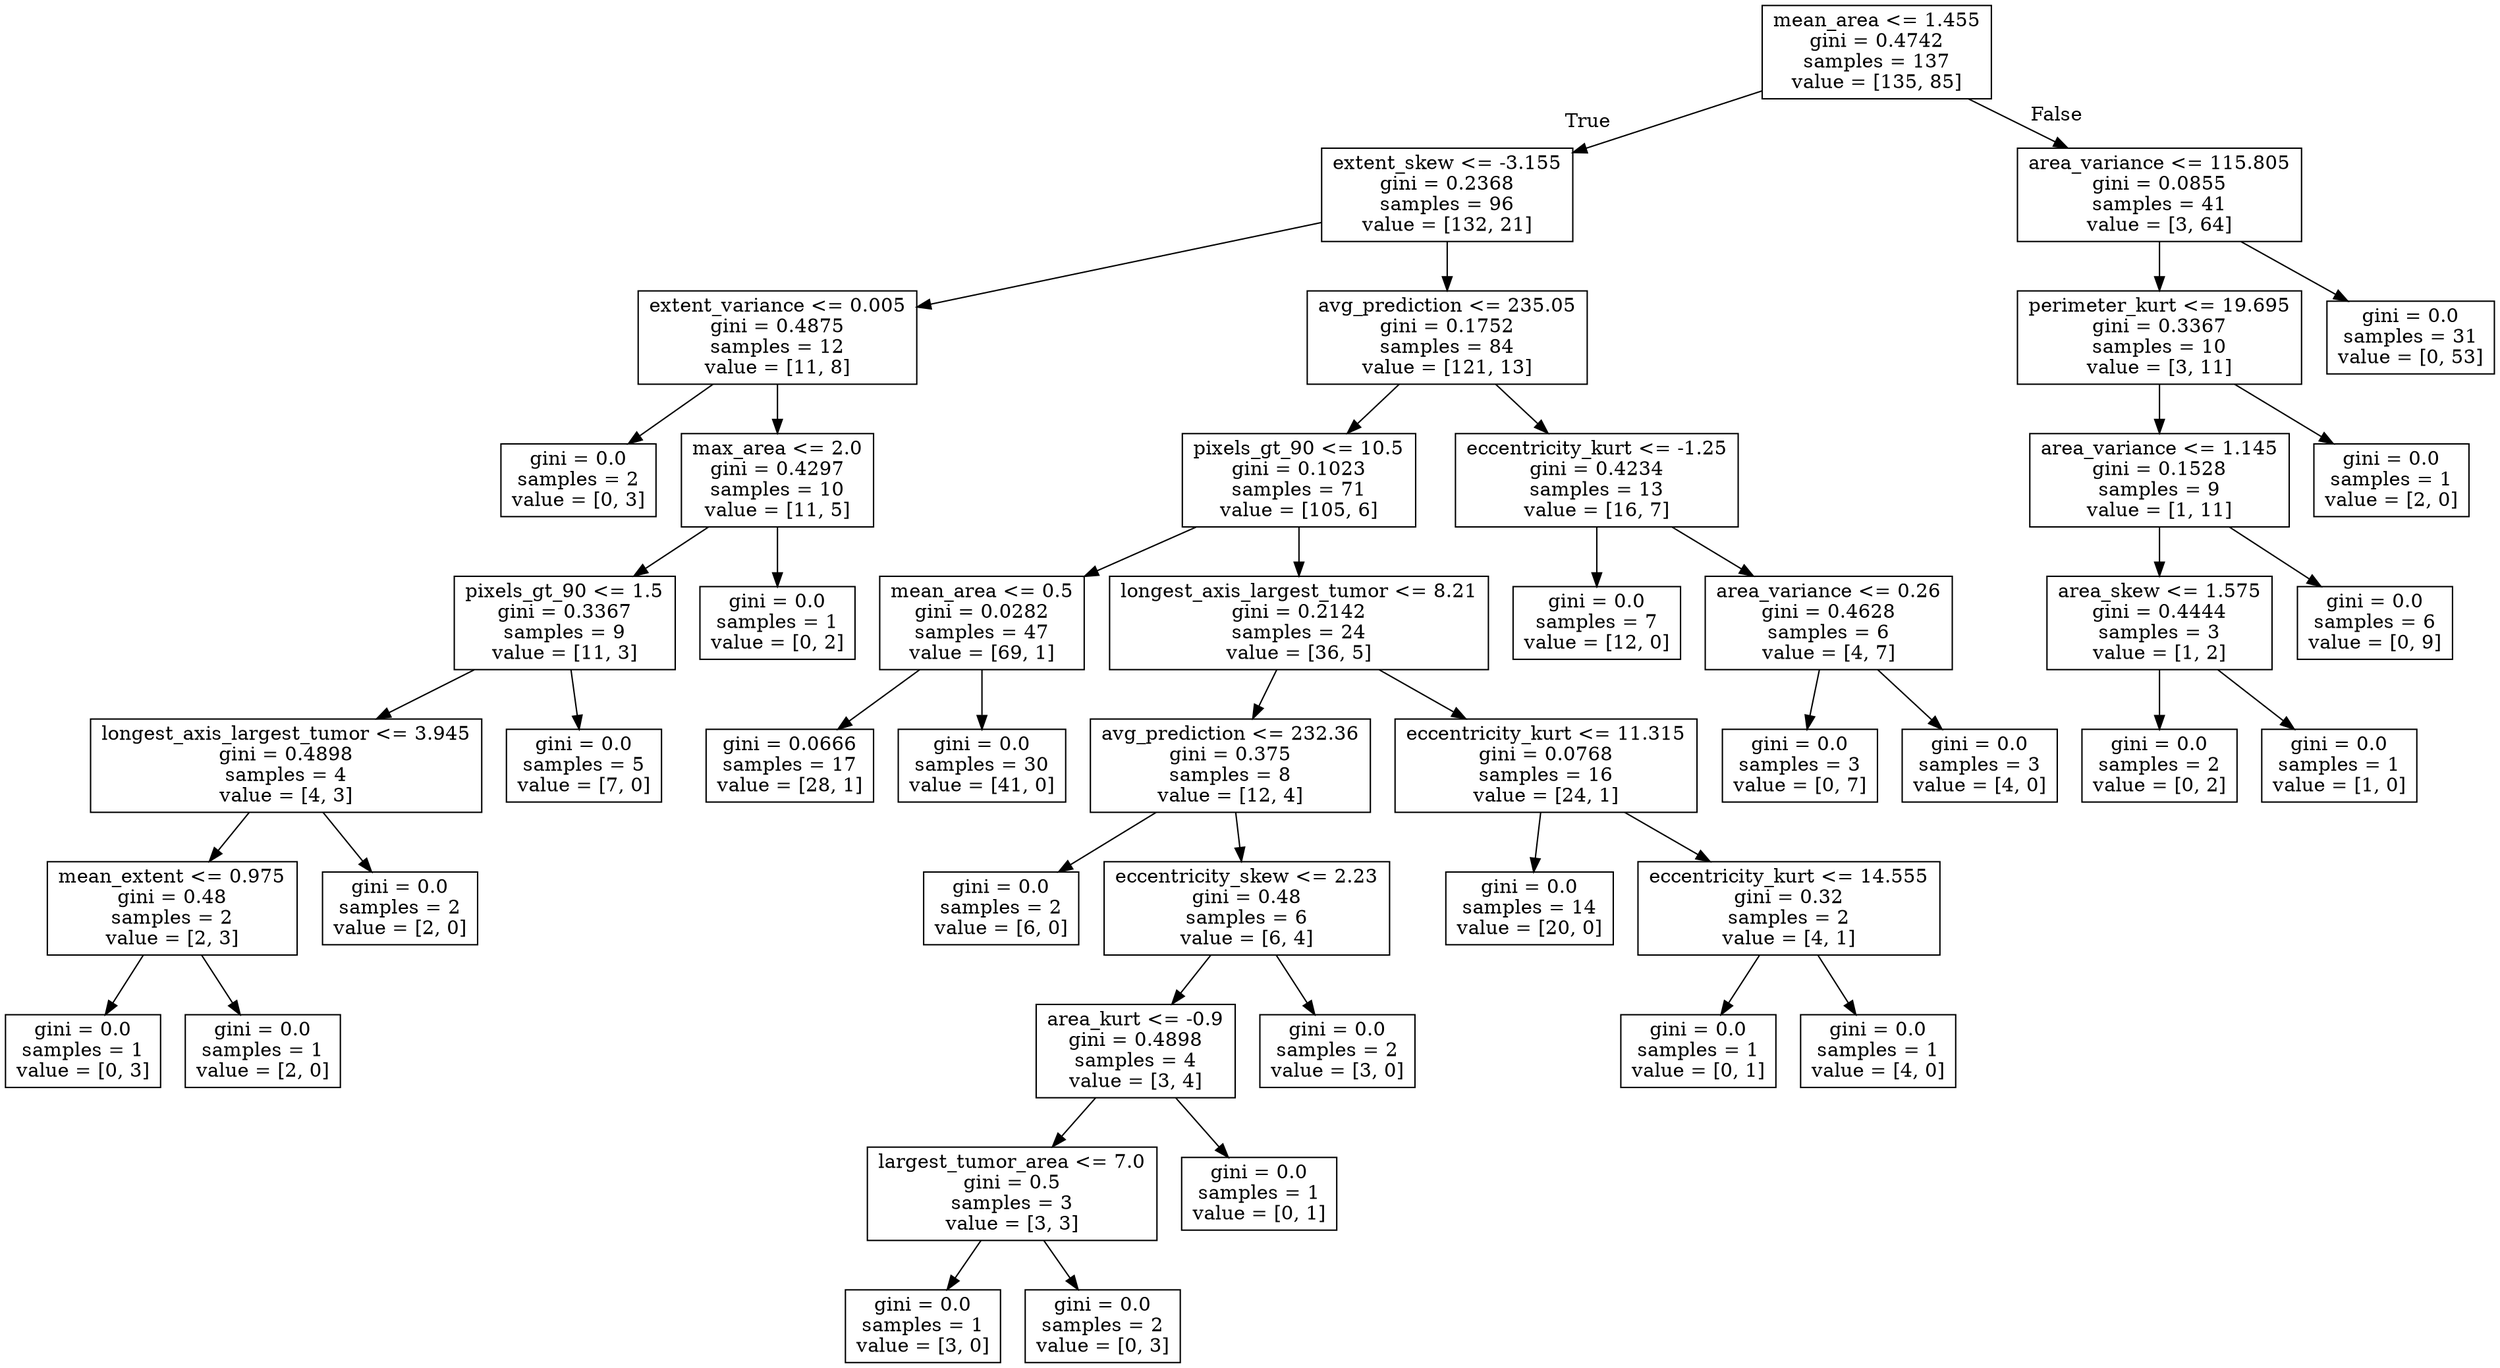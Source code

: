 digraph Tree {
node [shape=box] ;
0 [label="mean_area <= 1.455\ngini = 0.4742\nsamples = 137\nvalue = [135, 85]"] ;
1 [label="extent_skew <= -3.155\ngini = 0.2368\nsamples = 96\nvalue = [132, 21]"] ;
0 -> 1 [labeldistance=2.5, labelangle=45, headlabel="True"] ;
2 [label="extent_variance <= 0.005\ngini = 0.4875\nsamples = 12\nvalue = [11, 8]"] ;
1 -> 2 ;
3 [label="gini = 0.0\nsamples = 2\nvalue = [0, 3]"] ;
2 -> 3 ;
4 [label="max_area <= 2.0\ngini = 0.4297\nsamples = 10\nvalue = [11, 5]"] ;
2 -> 4 ;
5 [label="pixels_gt_90 <= 1.5\ngini = 0.3367\nsamples = 9\nvalue = [11, 3]"] ;
4 -> 5 ;
6 [label="longest_axis_largest_tumor <= 3.945\ngini = 0.4898\nsamples = 4\nvalue = [4, 3]"] ;
5 -> 6 ;
7 [label="mean_extent <= 0.975\ngini = 0.48\nsamples = 2\nvalue = [2, 3]"] ;
6 -> 7 ;
8 [label="gini = 0.0\nsamples = 1\nvalue = [0, 3]"] ;
7 -> 8 ;
9 [label="gini = 0.0\nsamples = 1\nvalue = [2, 0]"] ;
7 -> 9 ;
10 [label="gini = 0.0\nsamples = 2\nvalue = [2, 0]"] ;
6 -> 10 ;
11 [label="gini = 0.0\nsamples = 5\nvalue = [7, 0]"] ;
5 -> 11 ;
12 [label="gini = 0.0\nsamples = 1\nvalue = [0, 2]"] ;
4 -> 12 ;
13 [label="avg_prediction <= 235.05\ngini = 0.1752\nsamples = 84\nvalue = [121, 13]"] ;
1 -> 13 ;
14 [label="pixels_gt_90 <= 10.5\ngini = 0.1023\nsamples = 71\nvalue = [105, 6]"] ;
13 -> 14 ;
15 [label="mean_area <= 0.5\ngini = 0.0282\nsamples = 47\nvalue = [69, 1]"] ;
14 -> 15 ;
16 [label="gini = 0.0666\nsamples = 17\nvalue = [28, 1]"] ;
15 -> 16 ;
17 [label="gini = 0.0\nsamples = 30\nvalue = [41, 0]"] ;
15 -> 17 ;
18 [label="longest_axis_largest_tumor <= 8.21\ngini = 0.2142\nsamples = 24\nvalue = [36, 5]"] ;
14 -> 18 ;
19 [label="avg_prediction <= 232.36\ngini = 0.375\nsamples = 8\nvalue = [12, 4]"] ;
18 -> 19 ;
20 [label="gini = 0.0\nsamples = 2\nvalue = [6, 0]"] ;
19 -> 20 ;
21 [label="eccentricity_skew <= 2.23\ngini = 0.48\nsamples = 6\nvalue = [6, 4]"] ;
19 -> 21 ;
22 [label="area_kurt <= -0.9\ngini = 0.4898\nsamples = 4\nvalue = [3, 4]"] ;
21 -> 22 ;
23 [label="largest_tumor_area <= 7.0\ngini = 0.5\nsamples = 3\nvalue = [3, 3]"] ;
22 -> 23 ;
24 [label="gini = 0.0\nsamples = 1\nvalue = [3, 0]"] ;
23 -> 24 ;
25 [label="gini = 0.0\nsamples = 2\nvalue = [0, 3]"] ;
23 -> 25 ;
26 [label="gini = 0.0\nsamples = 1\nvalue = [0, 1]"] ;
22 -> 26 ;
27 [label="gini = 0.0\nsamples = 2\nvalue = [3, 0]"] ;
21 -> 27 ;
28 [label="eccentricity_kurt <= 11.315\ngini = 0.0768\nsamples = 16\nvalue = [24, 1]"] ;
18 -> 28 ;
29 [label="gini = 0.0\nsamples = 14\nvalue = [20, 0]"] ;
28 -> 29 ;
30 [label="eccentricity_kurt <= 14.555\ngini = 0.32\nsamples = 2\nvalue = [4, 1]"] ;
28 -> 30 ;
31 [label="gini = 0.0\nsamples = 1\nvalue = [0, 1]"] ;
30 -> 31 ;
32 [label="gini = 0.0\nsamples = 1\nvalue = [4, 0]"] ;
30 -> 32 ;
33 [label="eccentricity_kurt <= -1.25\ngini = 0.4234\nsamples = 13\nvalue = [16, 7]"] ;
13 -> 33 ;
34 [label="gini = 0.0\nsamples = 7\nvalue = [12, 0]"] ;
33 -> 34 ;
35 [label="area_variance <= 0.26\ngini = 0.4628\nsamples = 6\nvalue = [4, 7]"] ;
33 -> 35 ;
36 [label="gini = 0.0\nsamples = 3\nvalue = [0, 7]"] ;
35 -> 36 ;
37 [label="gini = 0.0\nsamples = 3\nvalue = [4, 0]"] ;
35 -> 37 ;
38 [label="area_variance <= 115.805\ngini = 0.0855\nsamples = 41\nvalue = [3, 64]"] ;
0 -> 38 [labeldistance=2.5, labelangle=-45, headlabel="False"] ;
39 [label="perimeter_kurt <= 19.695\ngini = 0.3367\nsamples = 10\nvalue = [3, 11]"] ;
38 -> 39 ;
40 [label="area_variance <= 1.145\ngini = 0.1528\nsamples = 9\nvalue = [1, 11]"] ;
39 -> 40 ;
41 [label="area_skew <= 1.575\ngini = 0.4444\nsamples = 3\nvalue = [1, 2]"] ;
40 -> 41 ;
42 [label="gini = 0.0\nsamples = 2\nvalue = [0, 2]"] ;
41 -> 42 ;
43 [label="gini = 0.0\nsamples = 1\nvalue = [1, 0]"] ;
41 -> 43 ;
44 [label="gini = 0.0\nsamples = 6\nvalue = [0, 9]"] ;
40 -> 44 ;
45 [label="gini = 0.0\nsamples = 1\nvalue = [2, 0]"] ;
39 -> 45 ;
46 [label="gini = 0.0\nsamples = 31\nvalue = [0, 53]"] ;
38 -> 46 ;
}